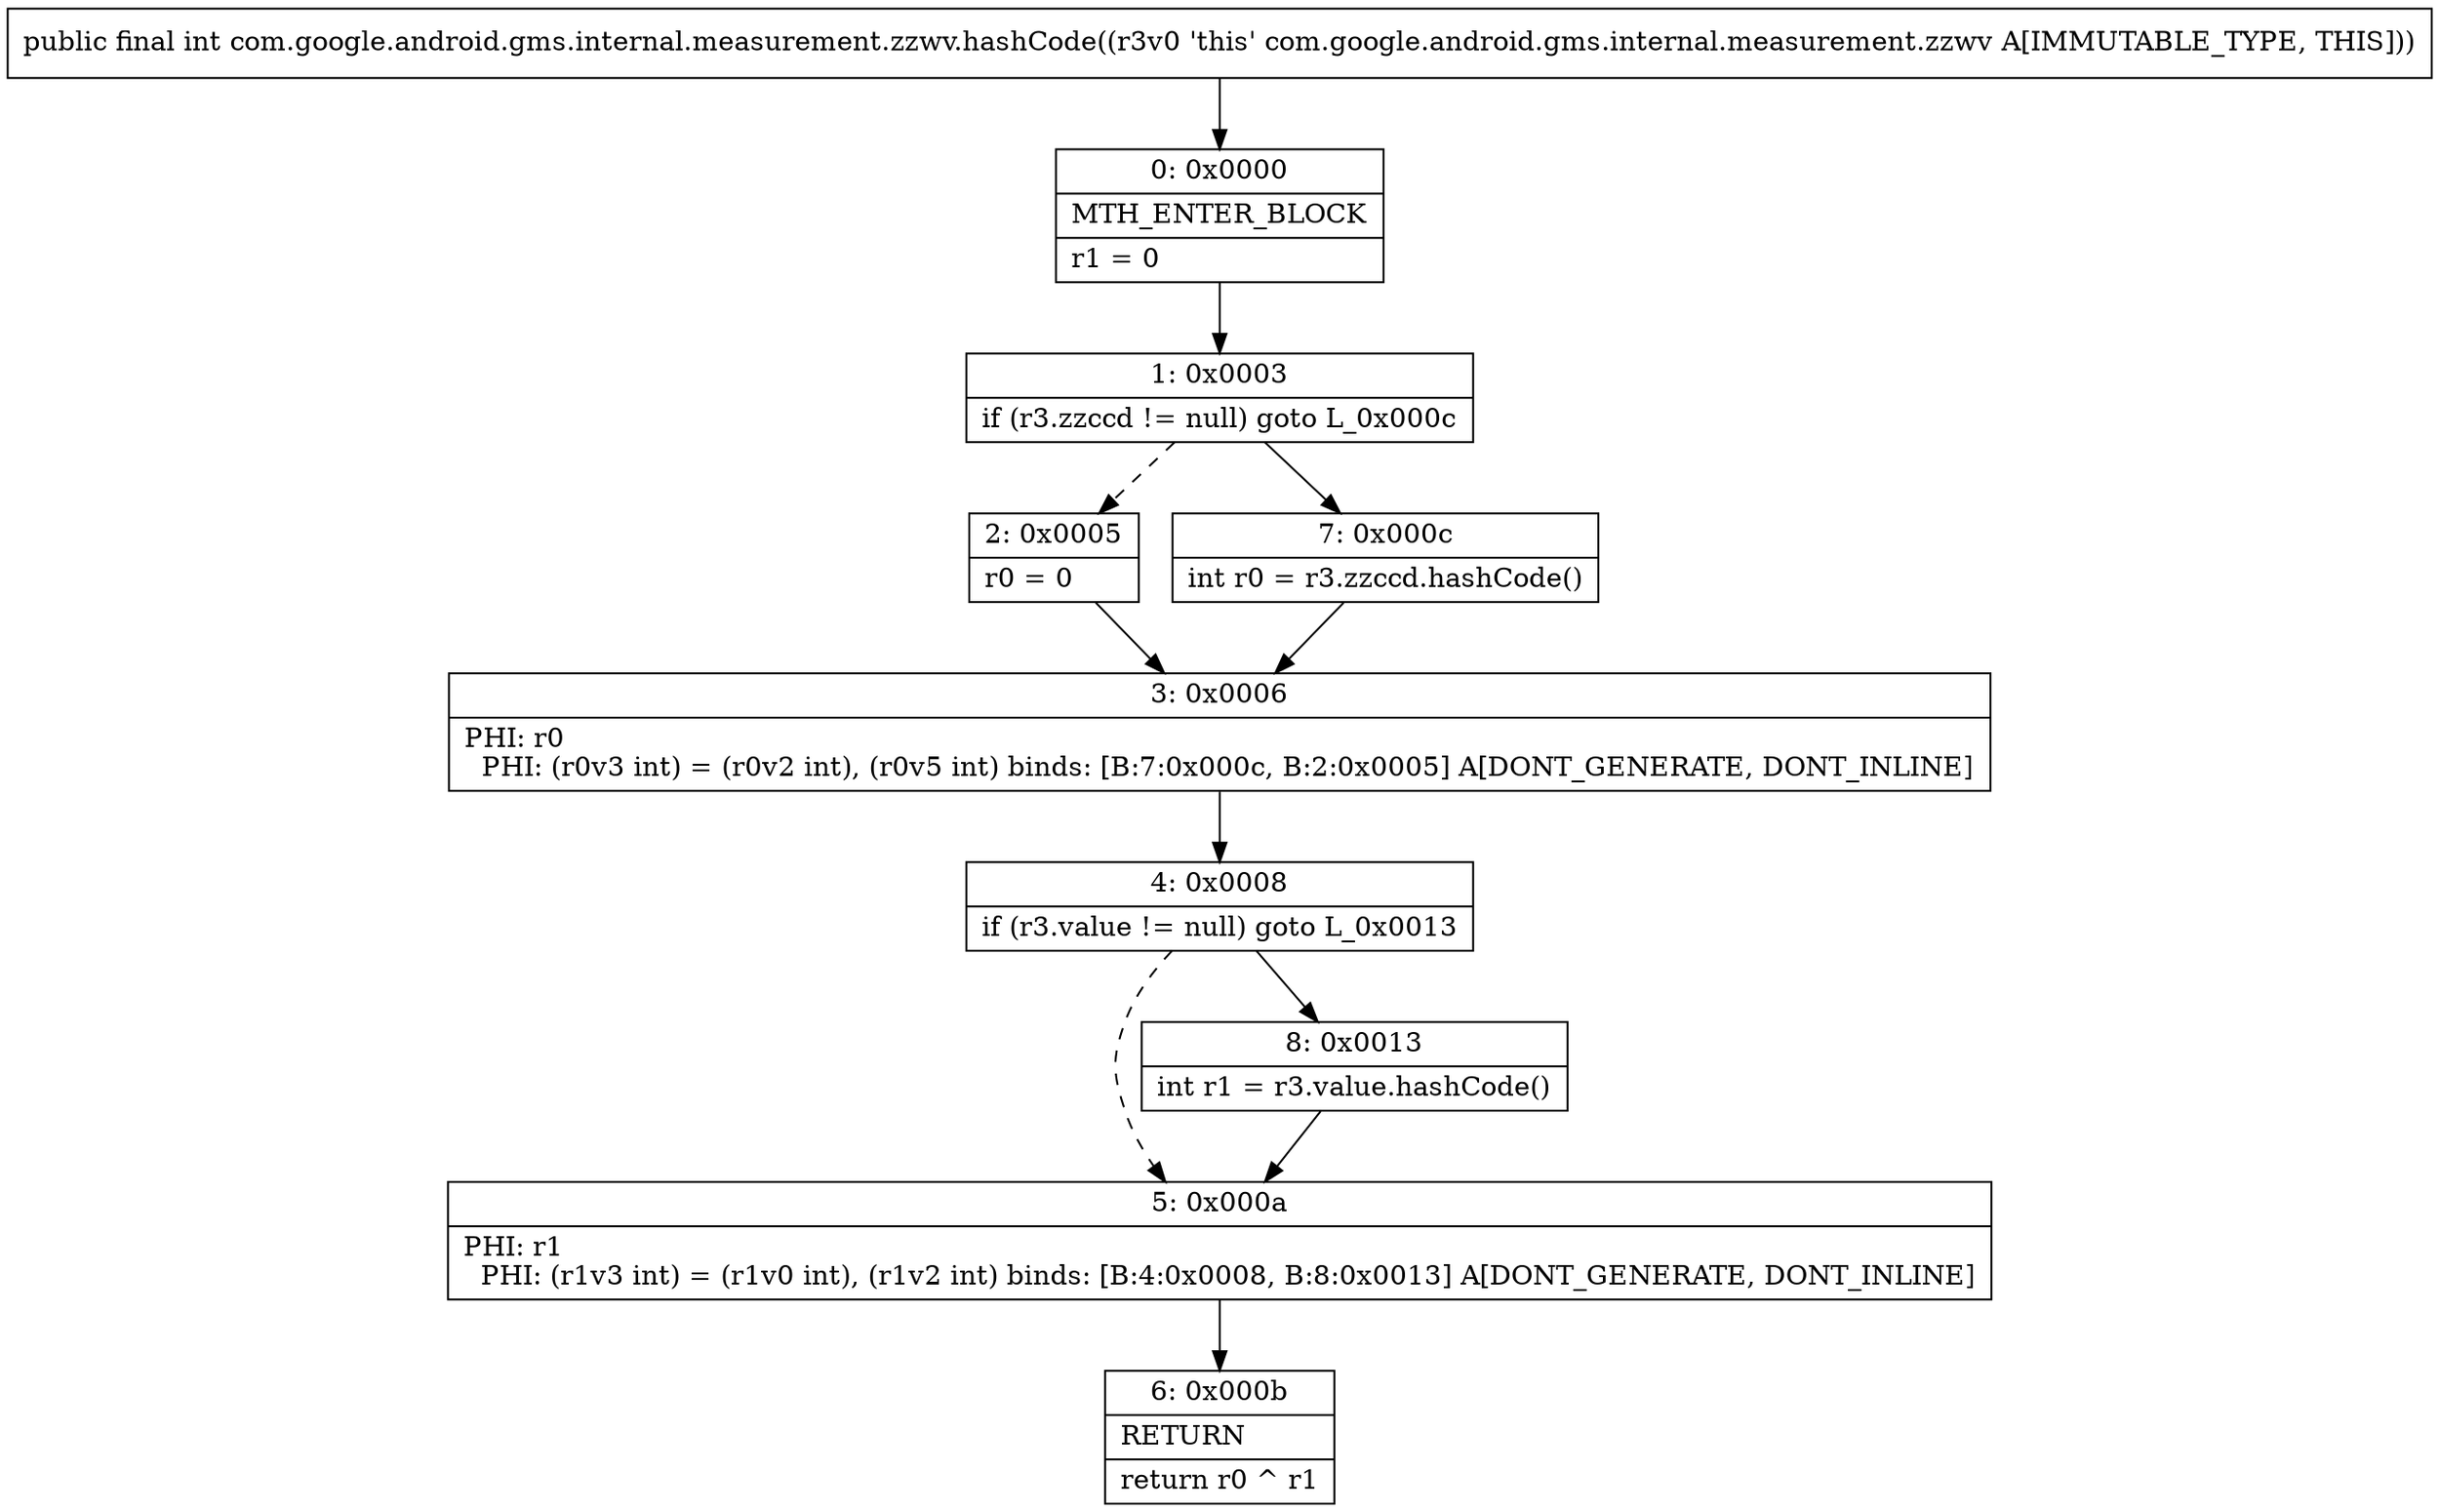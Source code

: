 digraph "CFG forcom.google.android.gms.internal.measurement.zzwv.hashCode()I" {
Node_0 [shape=record,label="{0\:\ 0x0000|MTH_ENTER_BLOCK\l|r1 = 0\l}"];
Node_1 [shape=record,label="{1\:\ 0x0003|if (r3.zzccd != null) goto L_0x000c\l}"];
Node_2 [shape=record,label="{2\:\ 0x0005|r0 = 0\l}"];
Node_3 [shape=record,label="{3\:\ 0x0006|PHI: r0 \l  PHI: (r0v3 int) = (r0v2 int), (r0v5 int) binds: [B:7:0x000c, B:2:0x0005] A[DONT_GENERATE, DONT_INLINE]\l}"];
Node_4 [shape=record,label="{4\:\ 0x0008|if (r3.value != null) goto L_0x0013\l}"];
Node_5 [shape=record,label="{5\:\ 0x000a|PHI: r1 \l  PHI: (r1v3 int) = (r1v0 int), (r1v2 int) binds: [B:4:0x0008, B:8:0x0013] A[DONT_GENERATE, DONT_INLINE]\l}"];
Node_6 [shape=record,label="{6\:\ 0x000b|RETURN\l|return r0 ^ r1\l}"];
Node_7 [shape=record,label="{7\:\ 0x000c|int r0 = r3.zzccd.hashCode()\l}"];
Node_8 [shape=record,label="{8\:\ 0x0013|int r1 = r3.value.hashCode()\l}"];
MethodNode[shape=record,label="{public final int com.google.android.gms.internal.measurement.zzwv.hashCode((r3v0 'this' com.google.android.gms.internal.measurement.zzwv A[IMMUTABLE_TYPE, THIS])) }"];
MethodNode -> Node_0;
Node_0 -> Node_1;
Node_1 -> Node_2[style=dashed];
Node_1 -> Node_7;
Node_2 -> Node_3;
Node_3 -> Node_4;
Node_4 -> Node_5[style=dashed];
Node_4 -> Node_8;
Node_5 -> Node_6;
Node_7 -> Node_3;
Node_8 -> Node_5;
}

